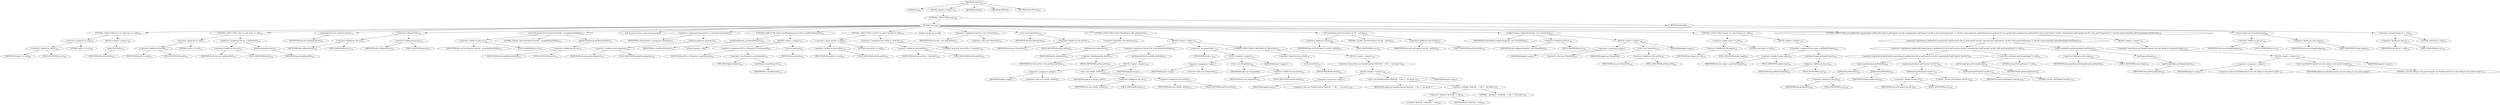 digraph "execute" {  
"443" [label = <(METHOD,execute)<SUB>207</SUB>> ]
"12" [label = <(PARAM,this)<SUB>207</SUB>> ]
"444" [label = <(BLOCK,&lt;empty&gt;,&lt;empty&gt;)<SUB>207</SUB>> ]
"445" [label = <(CONTROL_STRUCTURE,try,try)<SUB>208</SUB>> ]
"446" [label = <(BLOCK,try,try)<SUB>208</SUB>> ]
"447" [label = <(CONTROL_STRUCTURE,if (p1 == null),if (p1 == null))<SUB>209</SUB>> ]
"448" [label = <(&lt;operator&gt;.equals,p1 == null)<SUB>209</SUB>> ]
"449" [label = <(&lt;operator&gt;.fieldAccess,this.p1)<SUB>209</SUB>> ]
"450" [label = <(IDENTIFIER,this,p1 == null)<SUB>209</SUB>> ]
"451" [label = <(FIELD_IDENTIFIER,p1,p1)<SUB>209</SUB>> ]
"452" [label = <(LITERAL,null,p1 == null)<SUB>209</SUB>> ]
"453" [label = <(BLOCK,&lt;empty&gt;,&lt;empty&gt;)<SUB>209</SUB>> ]
"454" [label = <(reinit,this.reinit())<SUB>210</SUB>> ]
"11" [label = <(IDENTIFIER,this,this.reinit())<SUB>210</SUB>> ]
"455" [label = <(CONTROL_STRUCTURE,if (dir == null),if (dir == null))<SUB>213</SUB>> ]
"456" [label = <(&lt;operator&gt;.equals,dir == null)<SUB>213</SUB>> ]
"457" [label = <(&lt;operator&gt;.fieldAccess,this.dir)<SUB>213</SUB>> ]
"458" [label = <(IDENTIFIER,this,dir == null)<SUB>213</SUB>> ]
"459" [label = <(FIELD_IDENTIFIER,dir,dir)<SUB>213</SUB>> ]
"460" [label = <(LITERAL,null,dir == null)<SUB>213</SUB>> ]
"461" [label = <(&lt;operator&gt;.assignment,this.dir = getBaseDir())<SUB>214</SUB>> ]
"462" [label = <(&lt;operator&gt;.fieldAccess,this.dir)<SUB>214</SUB>> ]
"463" [label = <(IDENTIFIER,this,this.dir = getBaseDir())<SUB>214</SUB>> ]
"464" [label = <(FIELD_IDENTIFIER,dir,dir)<SUB>214</SUB>> ]
"465" [label = <(getBaseDir,getBaseDir())<SUB>214</SUB>> ]
"466" [label = <(IDENTIFIER,project,getBaseDir())<SUB>214</SUB>> ]
"467" [label = <(initializeProject,this.initializeProject())<SUB>216</SUB>> ]
"13" [label = <(IDENTIFIER,this,this.initializeProject())<SUB>216</SUB>> ]
"468" [label = <(setBaseDir,setBaseDir(dir))<SUB>218</SUB>> ]
"469" [label = <(&lt;operator&gt;.fieldAccess,this.p1)<SUB>218</SUB>> ]
"470" [label = <(IDENTIFIER,this,setBaseDir(dir))<SUB>218</SUB>> ]
"471" [label = <(FIELD_IDENTIFIER,p1,p1)<SUB>218</SUB>> ]
"472" [label = <(&lt;operator&gt;.fieldAccess,this.dir)<SUB>218</SUB>> ]
"473" [label = <(IDENTIFIER,this,setBaseDir(dir))<SUB>218</SUB>> ]
"474" [label = <(FIELD_IDENTIFIER,dir,dir)<SUB>218</SUB>> ]
"475" [label = <(setUserProperty,setUserProperty(&quot;basedir&quot;, dir.getAbsolutePath()))<SUB>219</SUB>> ]
"476" [label = <(&lt;operator&gt;.fieldAccess,this.p1)<SUB>219</SUB>> ]
"477" [label = <(IDENTIFIER,this,setUserProperty(&quot;basedir&quot;, dir.getAbsolutePath()))<SUB>219</SUB>> ]
"478" [label = <(FIELD_IDENTIFIER,p1,p1)<SUB>219</SUB>> ]
"479" [label = <(LITERAL,&quot;basedir&quot;,setUserProperty(&quot;basedir&quot;, dir.getAbsolutePath()))<SUB>219</SUB>> ]
"480" [label = <(getAbsolutePath,dir.getAbsolutePath())<SUB>219</SUB>> ]
"481" [label = <(&lt;operator&gt;.fieldAccess,this.dir)<SUB>219</SUB>> ]
"482" [label = <(IDENTIFIER,this,dir.getAbsolutePath())<SUB>219</SUB>> ]
"483" [label = <(FIELD_IDENTIFIER,dir,dir)<SUB>219</SUB>> ]
"484" [label = <(LOCAL,Enumeration e: java.util.Enumeration)> ]
"485" [label = <(&lt;operator&gt;.assignment,Enumeration e = properties.elements())<SUB>222</SUB>> ]
"486" [label = <(IDENTIFIER,e,Enumeration e = properties.elements())<SUB>222</SUB>> ]
"487" [label = <(elements,properties.elements())<SUB>222</SUB>> ]
"488" [label = <(&lt;operator&gt;.fieldAccess,this.properties)<SUB>222</SUB>> ]
"489" [label = <(IDENTIFIER,this,properties.elements())<SUB>222</SUB>> ]
"490" [label = <(FIELD_IDENTIFIER,properties,properties)<SUB>222</SUB>> ]
"491" [label = <(CONTROL_STRUCTURE,while (e.hasMoreElements()),while (e.hasMoreElements()))<SUB>223</SUB>> ]
"492" [label = <(hasMoreElements,e.hasMoreElements())<SUB>223</SUB>> ]
"493" [label = <(IDENTIFIER,e,e.hasMoreElements())<SUB>223</SUB>> ]
"494" [label = <(BLOCK,&lt;empty&gt;,&lt;empty&gt;)<SUB>223</SUB>> ]
"495" [label = <(LOCAL,Property p: ANY)> ]
"496" [label = <(&lt;operator&gt;.assignment,ANY p = (Property) e.nextElement())<SUB>224</SUB>> ]
"497" [label = <(IDENTIFIER,p,ANY p = (Property) e.nextElement())<SUB>224</SUB>> ]
"498" [label = <(&lt;operator&gt;.cast,(Property) e.nextElement())<SUB>224</SUB>> ]
"499" [label = <(TYPE_REF,Property,Property)<SUB>224</SUB>> ]
"500" [label = <(nextElement,e.nextElement())<SUB>224</SUB>> ]
"501" [label = <(IDENTIFIER,e,e.nextElement())<SUB>224</SUB>> ]
"502" [label = <(execute,execute())<SUB>225</SUB>> ]
"503" [label = <(IDENTIFIER,p,execute())<SUB>225</SUB>> ]
"504" [label = <(CONTROL_STRUCTURE,if (antFile == null),if (antFile == null))<SUB>228</SUB>> ]
"505" [label = <(&lt;operator&gt;.equals,antFile == null)<SUB>228</SUB>> ]
"506" [label = <(&lt;operator&gt;.fieldAccess,this.antFile)<SUB>228</SUB>> ]
"507" [label = <(IDENTIFIER,this,antFile == null)<SUB>228</SUB>> ]
"508" [label = <(FIELD_IDENTIFIER,antFile,antFile)<SUB>228</SUB>> ]
"509" [label = <(LITERAL,null,antFile == null)<SUB>228</SUB>> ]
"510" [label = <(&lt;operator&gt;.assignment,this.antFile = &quot;build.xml&quot;)<SUB>229</SUB>> ]
"511" [label = <(&lt;operator&gt;.fieldAccess,this.antFile)<SUB>229</SUB>> ]
"512" [label = <(IDENTIFIER,this,this.antFile = &quot;build.xml&quot;)<SUB>229</SUB>> ]
"513" [label = <(FIELD_IDENTIFIER,antFile,antFile)<SUB>229</SUB>> ]
"514" [label = <(LITERAL,&quot;build.xml&quot;,this.antFile = &quot;build.xml&quot;)<SUB>229</SUB>> ]
"15" [label = <(LOCAL,File file: java.io.File)> ]
"515" [label = <(&lt;operator&gt;.assignment,File file = new File(antFile))<SUB>231</SUB>> ]
"516" [label = <(IDENTIFIER,file,File file = new File(antFile))<SUB>231</SUB>> ]
"517" [label = <(&lt;operator&gt;.alloc,new File(antFile))<SUB>231</SUB>> ]
"518" [label = <(&lt;init&gt;,new File(antFile))<SUB>231</SUB>> ]
"14" [label = <(IDENTIFIER,file,new File(antFile))<SUB>231</SUB>> ]
"519" [label = <(&lt;operator&gt;.fieldAccess,this.antFile)<SUB>231</SUB>> ]
"520" [label = <(IDENTIFIER,this,new File(antFile))<SUB>231</SUB>> ]
"521" [label = <(FIELD_IDENTIFIER,antFile,antFile)<SUB>231</SUB>> ]
"522" [label = <(CONTROL_STRUCTURE,if (!file.isAbsolute()),if (!file.isAbsolute()))<SUB>232</SUB>> ]
"523" [label = <(&lt;operator&gt;.logicalNot,!file.isAbsolute())<SUB>232</SUB>> ]
"524" [label = <(isAbsolute,file.isAbsolute())<SUB>232</SUB>> ]
"525" [label = <(IDENTIFIER,file,file.isAbsolute())<SUB>232</SUB>> ]
"526" [label = <(BLOCK,&lt;empty&gt;,&lt;empty&gt;)<SUB>232</SUB>> ]
"527" [label = <(&lt;operator&gt;.assignment,this.antFile = this.getAbsolutePath())<SUB>233</SUB>> ]
"528" [label = <(&lt;operator&gt;.fieldAccess,this.antFile)<SUB>233</SUB>> ]
"529" [label = <(IDENTIFIER,this,this.antFile = this.getAbsolutePath())<SUB>233</SUB>> ]
"530" [label = <(FIELD_IDENTIFIER,antFile,antFile)<SUB>233</SUB>> ]
"531" [label = <(getAbsolutePath,this.getAbsolutePath())<SUB>233</SUB>> ]
"532" [label = <(BLOCK,&lt;empty&gt;,&lt;empty&gt;)<SUB>233</SUB>> ]
"533" [label = <(&lt;operator&gt;.assignment,&lt;empty&gt;)> ]
"534" [label = <(IDENTIFIER,$obj6,&lt;empty&gt;)> ]
"535" [label = <(&lt;operator&gt;.alloc,new File(dir, antFile))<SUB>233</SUB>> ]
"536" [label = <(&lt;init&gt;,new File(dir, antFile))<SUB>233</SUB>> ]
"537" [label = <(IDENTIFIER,$obj6,new File(dir, antFile))> ]
"538" [label = <(&lt;operator&gt;.fieldAccess,this.dir)<SUB>233</SUB>> ]
"539" [label = <(IDENTIFIER,this,new File(dir, antFile))<SUB>233</SUB>> ]
"540" [label = <(FIELD_IDENTIFIER,dir,dir)<SUB>233</SUB>> ]
"541" [label = <(&lt;operator&gt;.fieldAccess,this.antFile)<SUB>233</SUB>> ]
"542" [label = <(IDENTIFIER,this,new File(dir, antFile))<SUB>233</SUB>> ]
"543" [label = <(FIELD_IDENTIFIER,antFile,antFile)<SUB>233</SUB>> ]
"544" [label = <(IDENTIFIER,$obj6,&lt;empty&gt;)> ]
"545" [label = <(&lt;operator&gt;.assignment,file = )<SUB>234</SUB>> ]
"546" [label = <(IDENTIFIER,file,file = )<SUB>234</SUB>> ]
"547" [label = <(BLOCK,&lt;empty&gt;,&lt;empty&gt;)<SUB>234</SUB>> ]
"548" [label = <(&lt;operator&gt;.assignment,&lt;empty&gt;)> ]
"549" [label = <(IDENTIFIER,$obj7,&lt;empty&gt;)> ]
"550" [label = <(&lt;operator&gt;.alloc,new File(antFile))<SUB>234</SUB>> ]
"551" [label = <(&lt;init&gt;,new File(antFile))<SUB>234</SUB>> ]
"552" [label = <(IDENTIFIER,$obj7,new File(antFile))> ]
"553" [label = <(&lt;operator&gt;.fieldAccess,this.antFile)<SUB>234</SUB>> ]
"554" [label = <(IDENTIFIER,this,new File(antFile))<SUB>234</SUB>> ]
"555" [label = <(FIELD_IDENTIFIER,antFile,antFile)<SUB>234</SUB>> ]
"556" [label = <(IDENTIFIER,$obj7,&lt;empty&gt;)> ]
"557" [label = <(CONTROL_STRUCTURE,if (!file.isFile()),if (!file.isFile()))<SUB>235</SUB>> ]
"558" [label = <(&lt;operator&gt;.logicalNot,!file.isFile())<SUB>235</SUB>> ]
"559" [label = <(isFile,file.isFile())<SUB>235</SUB>> ]
"560" [label = <(IDENTIFIER,file,file.isFile())<SUB>235</SUB>> ]
"561" [label = <(BLOCK,&lt;empty&gt;,&lt;empty&gt;)<SUB>235</SUB>> ]
"562" [label = <(&lt;operator&gt;.throw,throw new BuildException(&quot;Build file &quot; + file + &quot; not found.&quot;);)<SUB>236</SUB>> ]
"563" [label = <(BLOCK,&lt;empty&gt;,&lt;empty&gt;)<SUB>236</SUB>> ]
"564" [label = <(&lt;operator&gt;.assignment,&lt;empty&gt;)> ]
"565" [label = <(IDENTIFIER,$obj8,&lt;empty&gt;)> ]
"566" [label = <(&lt;operator&gt;.alloc,new BuildException(&quot;Build file &quot; + file + &quot; not found.&quot;))<SUB>236</SUB>> ]
"567" [label = <(&lt;init&gt;,new BuildException(&quot;Build file &quot; + file + &quot; not found.&quot;))<SUB>236</SUB>> ]
"568" [label = <(IDENTIFIER,$obj8,new BuildException(&quot;Build file &quot; + file + &quot; not found.&quot;))> ]
"569" [label = <(&lt;operator&gt;.addition,&quot;Build file &quot; + file + &quot; not found.&quot;)<SUB>236</SUB>> ]
"570" [label = <(&lt;operator&gt;.addition,&quot;Build file &quot; + file)<SUB>236</SUB>> ]
"571" [label = <(LITERAL,&quot;Build file &quot;,&quot;Build file &quot; + file)<SUB>236</SUB>> ]
"572" [label = <(IDENTIFIER,file,&quot;Build file &quot; + file)<SUB>236</SUB>> ]
"573" [label = <(LITERAL,&quot; not found.&quot;,&quot;Build file &quot; + file + &quot; not found.&quot;)<SUB>236</SUB>> ]
"574" [label = <(IDENTIFIER,$obj8,&lt;empty&gt;)> ]
"575" [label = <(setUserProperty,setUserProperty(&quot;ant.file&quot;, antFile))<SUB>240</SUB>> ]
"576" [label = <(&lt;operator&gt;.fieldAccess,this.p1)<SUB>240</SUB>> ]
"577" [label = <(IDENTIFIER,this,setUserProperty(&quot;ant.file&quot;, antFile))<SUB>240</SUB>> ]
"578" [label = <(FIELD_IDENTIFIER,p1,p1)<SUB>240</SUB>> ]
"579" [label = <(LITERAL,&quot;ant.file&quot;,setUserProperty(&quot;ant.file&quot;, antFile))<SUB>240</SUB>> ]
"580" [label = <(&lt;operator&gt;.fieldAccess,this.antFile)<SUB>240</SUB>> ]
"581" [label = <(IDENTIFIER,this,setUserProperty(&quot;ant.file&quot;, antFile))<SUB>240</SUB>> ]
"582" [label = <(FIELD_IDENTIFIER,antFile,antFile)<SUB>240</SUB>> ]
"583" [label = <(configureProject,configureProject(p1, new File(antFile)))<SUB>241</SUB>> ]
"584" [label = <(IDENTIFIER,ProjectHelper,configureProject(p1, new File(antFile)))<SUB>241</SUB>> ]
"585" [label = <(&lt;operator&gt;.fieldAccess,this.p1)<SUB>241</SUB>> ]
"586" [label = <(IDENTIFIER,this,configureProject(p1, new File(antFile)))<SUB>241</SUB>> ]
"587" [label = <(FIELD_IDENTIFIER,p1,p1)<SUB>241</SUB>> ]
"588" [label = <(BLOCK,&lt;empty&gt;,&lt;empty&gt;)<SUB>241</SUB>> ]
"589" [label = <(&lt;operator&gt;.assignment,&lt;empty&gt;)> ]
"590" [label = <(IDENTIFIER,$obj9,&lt;empty&gt;)> ]
"591" [label = <(&lt;operator&gt;.alloc,new File(antFile))<SUB>241</SUB>> ]
"592" [label = <(&lt;init&gt;,new File(antFile))<SUB>241</SUB>> ]
"593" [label = <(IDENTIFIER,$obj9,new File(antFile))> ]
"594" [label = <(&lt;operator&gt;.fieldAccess,this.antFile)<SUB>241</SUB>> ]
"595" [label = <(IDENTIFIER,this,new File(antFile))<SUB>241</SUB>> ]
"596" [label = <(FIELD_IDENTIFIER,antFile,antFile)<SUB>241</SUB>> ]
"597" [label = <(IDENTIFIER,$obj9,&lt;empty&gt;)> ]
"598" [label = <(CONTROL_STRUCTURE,if (target == null),if (target == null))<SUB>243</SUB>> ]
"599" [label = <(&lt;operator&gt;.equals,target == null)<SUB>243</SUB>> ]
"600" [label = <(&lt;operator&gt;.fieldAccess,this.target)<SUB>243</SUB>> ]
"601" [label = <(IDENTIFIER,this,target == null)<SUB>243</SUB>> ]
"602" [label = <(FIELD_IDENTIFIER,target,target)<SUB>243</SUB>> ]
"603" [label = <(LITERAL,null,target == null)<SUB>243</SUB>> ]
"604" [label = <(BLOCK,&lt;empty&gt;,&lt;empty&gt;)<SUB>243</SUB>> ]
"605" [label = <(&lt;operator&gt;.assignment,this.target = getDefaultTarget())<SUB>244</SUB>> ]
"606" [label = <(&lt;operator&gt;.fieldAccess,this.target)<SUB>244</SUB>> ]
"607" [label = <(IDENTIFIER,this,this.target = getDefaultTarget())<SUB>244</SUB>> ]
"608" [label = <(FIELD_IDENTIFIER,target,target)<SUB>244</SUB>> ]
"609" [label = <(getDefaultTarget,getDefaultTarget())<SUB>244</SUB>> ]
"610" [label = <(&lt;operator&gt;.fieldAccess,this.p1)<SUB>244</SUB>> ]
"611" [label = <(IDENTIFIER,this,getDefaultTarget())<SUB>244</SUB>> ]
"612" [label = <(FIELD_IDENTIFIER,p1,p1)<SUB>244</SUB>> ]
"613" [label = <(CONTROL_STRUCTURE,if (p1.getBaseDir().equals(project.getBaseDir()) &amp;&amp; p1.getProperty(&quot;ant.file&quot;).equals(project.getProperty(&quot;ant.file&quot;)) &amp;&amp; getOwningTarget() != null &amp;&amp; target.equals(this.getOwningTarget().getName())),if (p1.getBaseDir().equals(project.getBaseDir()) &amp;&amp; p1.getProperty(&quot;ant.file&quot;).equals(project.getProperty(&quot;ant.file&quot;)) &amp;&amp; getOwningTarget() != null &amp;&amp; target.equals(this.getOwningTarget().getName())))<SUB>248</SUB>> ]
"614" [label = <(&lt;operator&gt;.logicalAnd,p1.getBaseDir().equals(project.getBaseDir()) &amp;&amp; p1.getProperty(&quot;ant.file&quot;).equals(project.getProperty(&quot;ant.file&quot;)) &amp;&amp; getOwningTarget() != null &amp;&amp; target.equals(this.getOwningTarget().getName()))<SUB>248</SUB>> ]
"615" [label = <(&lt;operator&gt;.logicalAnd,p1.getBaseDir().equals(project.getBaseDir()) &amp;&amp; p1.getProperty(&quot;ant.file&quot;).equals(project.getProperty(&quot;ant.file&quot;)) &amp;&amp; getOwningTarget() != null)<SUB>248</SUB>> ]
"616" [label = <(&lt;operator&gt;.logicalAnd,p1.getBaseDir().equals(project.getBaseDir()) &amp;&amp; p1.getProperty(&quot;ant.file&quot;).equals(project.getProperty(&quot;ant.file&quot;)))<SUB>248</SUB>> ]
"617" [label = <(equals,equals(project.getBaseDir()))<SUB>248</SUB>> ]
"618" [label = <(getBaseDir,getBaseDir())<SUB>248</SUB>> ]
"619" [label = <(&lt;operator&gt;.fieldAccess,this.p1)<SUB>248</SUB>> ]
"620" [label = <(IDENTIFIER,this,getBaseDir())<SUB>248</SUB>> ]
"621" [label = <(FIELD_IDENTIFIER,p1,p1)<SUB>248</SUB>> ]
"622" [label = <(getBaseDir,getBaseDir())<SUB>248</SUB>> ]
"623" [label = <(IDENTIFIER,project,getBaseDir())<SUB>248</SUB>> ]
"624" [label = <(equals,equals(project.getProperty(&quot;ant.file&quot;)))<SUB>249</SUB>> ]
"625" [label = <(getProperty,getProperty(&quot;ant.file&quot;))<SUB>249</SUB>> ]
"626" [label = <(&lt;operator&gt;.fieldAccess,this.p1)<SUB>249</SUB>> ]
"627" [label = <(IDENTIFIER,this,getProperty(&quot;ant.file&quot;))<SUB>249</SUB>> ]
"628" [label = <(FIELD_IDENTIFIER,p1,p1)<SUB>249</SUB>> ]
"629" [label = <(LITERAL,&quot;ant.file&quot;,getProperty(&quot;ant.file&quot;))<SUB>249</SUB>> ]
"630" [label = <(getProperty,getProperty(&quot;ant.file&quot;))<SUB>249</SUB>> ]
"631" [label = <(IDENTIFIER,project,getProperty(&quot;ant.file&quot;))<SUB>249</SUB>> ]
"632" [label = <(LITERAL,&quot;ant.file&quot;,getProperty(&quot;ant.file&quot;))<SUB>249</SUB>> ]
"633" [label = <(&lt;operator&gt;.notEquals,getOwningTarget() != null)<SUB>250</SUB>> ]
"634" [label = <(getOwningTarget,getOwningTarget())<SUB>250</SUB>> ]
"16" [label = <(IDENTIFIER,this,getOwningTarget())<SUB>250</SUB>> ]
"635" [label = <(LITERAL,null,getOwningTarget() != null)<SUB>250</SUB>> ]
"636" [label = <(equals,equals(this.getOwningTarget().getName()))<SUB>251</SUB>> ]
"637" [label = <(&lt;operator&gt;.fieldAccess,this.target)<SUB>251</SUB>> ]
"638" [label = <(IDENTIFIER,this,equals(this.getOwningTarget().getName()))<SUB>251</SUB>> ]
"639" [label = <(FIELD_IDENTIFIER,target,target)<SUB>251</SUB>> ]
"640" [label = <(getName,getName())<SUB>251</SUB>> ]
"641" [label = <(getOwningTarget,getOwningTarget())<SUB>251</SUB>> ]
"17" [label = <(IDENTIFIER,this,getOwningTarget())<SUB>251</SUB>> ]
"642" [label = <(BLOCK,&lt;empty&gt;,&lt;empty&gt;)<SUB>251</SUB>> ]
"643" [label = <(&lt;operator&gt;.throw,throw new BuildException(&quot;ant task calling its own parent target&quot;);)<SUB>253</SUB>> ]
"644" [label = <(BLOCK,&lt;empty&gt;,&lt;empty&gt;)<SUB>253</SUB>> ]
"645" [label = <(&lt;operator&gt;.assignment,&lt;empty&gt;)> ]
"646" [label = <(IDENTIFIER,$obj10,&lt;empty&gt;)> ]
"647" [label = <(&lt;operator&gt;.alloc,new BuildException(&quot;ant task calling its own parent target&quot;))<SUB>253</SUB>> ]
"648" [label = <(&lt;init&gt;,new BuildException(&quot;ant task calling its own parent target&quot;))<SUB>253</SUB>> ]
"649" [label = <(IDENTIFIER,$obj10,new BuildException(&quot;ant task calling its own parent target&quot;))> ]
"650" [label = <(LITERAL,&quot;ant task calling its own parent target&quot;,new BuildException(&quot;ant task calling its own parent target&quot;))<SUB>253</SUB>> ]
"651" [label = <(IDENTIFIER,$obj10,&lt;empty&gt;)> ]
"652" [label = <(executeTarget,executeTarget(target))<SUB>256</SUB>> ]
"653" [label = <(&lt;operator&gt;.fieldAccess,this.p1)<SUB>256</SUB>> ]
"654" [label = <(IDENTIFIER,this,executeTarget(target))<SUB>256</SUB>> ]
"655" [label = <(FIELD_IDENTIFIER,p1,p1)<SUB>256</SUB>> ]
"656" [label = <(&lt;operator&gt;.fieldAccess,this.target)<SUB>256</SUB>> ]
"657" [label = <(IDENTIFIER,this,executeTarget(target))<SUB>256</SUB>> ]
"658" [label = <(FIELD_IDENTIFIER,target,target)<SUB>256</SUB>> ]
"659" [label = <(BLOCK,finally,finally)<SUB>257</SUB>> ]
"660" [label = <(&lt;operator&gt;.assignment,this.p1 = null)<SUB>259</SUB>> ]
"661" [label = <(&lt;operator&gt;.fieldAccess,this.p1)<SUB>259</SUB>> ]
"662" [label = <(IDENTIFIER,this,this.p1 = null)<SUB>259</SUB>> ]
"663" [label = <(FIELD_IDENTIFIER,p1,p1)<SUB>259</SUB>> ]
"664" [label = <(LITERAL,null,this.p1 = null)<SUB>259</SUB>> ]
"665" [label = <(MODIFIER,PUBLIC)> ]
"666" [label = <(MODIFIER,VIRTUAL)> ]
"667" [label = <(METHOD_RETURN,void)<SUB>207</SUB>> ]
  "443" -> "12" 
  "443" -> "444" 
  "443" -> "665" 
  "443" -> "666" 
  "443" -> "667" 
  "444" -> "445" 
  "445" -> "446" 
  "445" -> "659" 
  "446" -> "447" 
  "446" -> "455" 
  "446" -> "467" 
  "446" -> "468" 
  "446" -> "475" 
  "446" -> "484" 
  "446" -> "485" 
  "446" -> "491" 
  "446" -> "504" 
  "446" -> "15" 
  "446" -> "515" 
  "446" -> "518" 
  "446" -> "522" 
  "446" -> "575" 
  "446" -> "583" 
  "446" -> "598" 
  "446" -> "613" 
  "446" -> "652" 
  "447" -> "448" 
  "447" -> "453" 
  "448" -> "449" 
  "448" -> "452" 
  "449" -> "450" 
  "449" -> "451" 
  "453" -> "454" 
  "454" -> "11" 
  "455" -> "456" 
  "455" -> "461" 
  "456" -> "457" 
  "456" -> "460" 
  "457" -> "458" 
  "457" -> "459" 
  "461" -> "462" 
  "461" -> "465" 
  "462" -> "463" 
  "462" -> "464" 
  "465" -> "466" 
  "467" -> "13" 
  "468" -> "469" 
  "468" -> "472" 
  "469" -> "470" 
  "469" -> "471" 
  "472" -> "473" 
  "472" -> "474" 
  "475" -> "476" 
  "475" -> "479" 
  "475" -> "480" 
  "476" -> "477" 
  "476" -> "478" 
  "480" -> "481" 
  "481" -> "482" 
  "481" -> "483" 
  "485" -> "486" 
  "485" -> "487" 
  "487" -> "488" 
  "488" -> "489" 
  "488" -> "490" 
  "491" -> "492" 
  "491" -> "494" 
  "492" -> "493" 
  "494" -> "495" 
  "494" -> "496" 
  "494" -> "502" 
  "496" -> "497" 
  "496" -> "498" 
  "498" -> "499" 
  "498" -> "500" 
  "500" -> "501" 
  "502" -> "503" 
  "504" -> "505" 
  "504" -> "510" 
  "505" -> "506" 
  "505" -> "509" 
  "506" -> "507" 
  "506" -> "508" 
  "510" -> "511" 
  "510" -> "514" 
  "511" -> "512" 
  "511" -> "513" 
  "515" -> "516" 
  "515" -> "517" 
  "518" -> "14" 
  "518" -> "519" 
  "519" -> "520" 
  "519" -> "521" 
  "522" -> "523" 
  "522" -> "526" 
  "523" -> "524" 
  "524" -> "525" 
  "526" -> "527" 
  "526" -> "545" 
  "526" -> "557" 
  "527" -> "528" 
  "527" -> "531" 
  "528" -> "529" 
  "528" -> "530" 
  "531" -> "532" 
  "532" -> "533" 
  "532" -> "536" 
  "532" -> "544" 
  "533" -> "534" 
  "533" -> "535" 
  "536" -> "537" 
  "536" -> "538" 
  "536" -> "541" 
  "538" -> "539" 
  "538" -> "540" 
  "541" -> "542" 
  "541" -> "543" 
  "545" -> "546" 
  "545" -> "547" 
  "547" -> "548" 
  "547" -> "551" 
  "547" -> "556" 
  "548" -> "549" 
  "548" -> "550" 
  "551" -> "552" 
  "551" -> "553" 
  "553" -> "554" 
  "553" -> "555" 
  "557" -> "558" 
  "557" -> "561" 
  "558" -> "559" 
  "559" -> "560" 
  "561" -> "562" 
  "562" -> "563" 
  "563" -> "564" 
  "563" -> "567" 
  "563" -> "574" 
  "564" -> "565" 
  "564" -> "566" 
  "567" -> "568" 
  "567" -> "569" 
  "569" -> "570" 
  "569" -> "573" 
  "570" -> "571" 
  "570" -> "572" 
  "575" -> "576" 
  "575" -> "579" 
  "575" -> "580" 
  "576" -> "577" 
  "576" -> "578" 
  "580" -> "581" 
  "580" -> "582" 
  "583" -> "584" 
  "583" -> "585" 
  "583" -> "588" 
  "585" -> "586" 
  "585" -> "587" 
  "588" -> "589" 
  "588" -> "592" 
  "588" -> "597" 
  "589" -> "590" 
  "589" -> "591" 
  "592" -> "593" 
  "592" -> "594" 
  "594" -> "595" 
  "594" -> "596" 
  "598" -> "599" 
  "598" -> "604" 
  "599" -> "600" 
  "599" -> "603" 
  "600" -> "601" 
  "600" -> "602" 
  "604" -> "605" 
  "605" -> "606" 
  "605" -> "609" 
  "606" -> "607" 
  "606" -> "608" 
  "609" -> "610" 
  "610" -> "611" 
  "610" -> "612" 
  "613" -> "614" 
  "613" -> "642" 
  "614" -> "615" 
  "614" -> "636" 
  "615" -> "616" 
  "615" -> "633" 
  "616" -> "617" 
  "616" -> "624" 
  "617" -> "618" 
  "617" -> "622" 
  "618" -> "619" 
  "619" -> "620" 
  "619" -> "621" 
  "622" -> "623" 
  "624" -> "625" 
  "624" -> "630" 
  "625" -> "626" 
  "625" -> "629" 
  "626" -> "627" 
  "626" -> "628" 
  "630" -> "631" 
  "630" -> "632" 
  "633" -> "634" 
  "633" -> "635" 
  "634" -> "16" 
  "636" -> "637" 
  "636" -> "640" 
  "637" -> "638" 
  "637" -> "639" 
  "640" -> "641" 
  "641" -> "17" 
  "642" -> "643" 
  "643" -> "644" 
  "644" -> "645" 
  "644" -> "648" 
  "644" -> "651" 
  "645" -> "646" 
  "645" -> "647" 
  "648" -> "649" 
  "648" -> "650" 
  "652" -> "653" 
  "652" -> "656" 
  "653" -> "654" 
  "653" -> "655" 
  "656" -> "657" 
  "656" -> "658" 
  "659" -> "660" 
  "660" -> "661" 
  "660" -> "664" 
  "661" -> "662" 
  "661" -> "663" 
}
